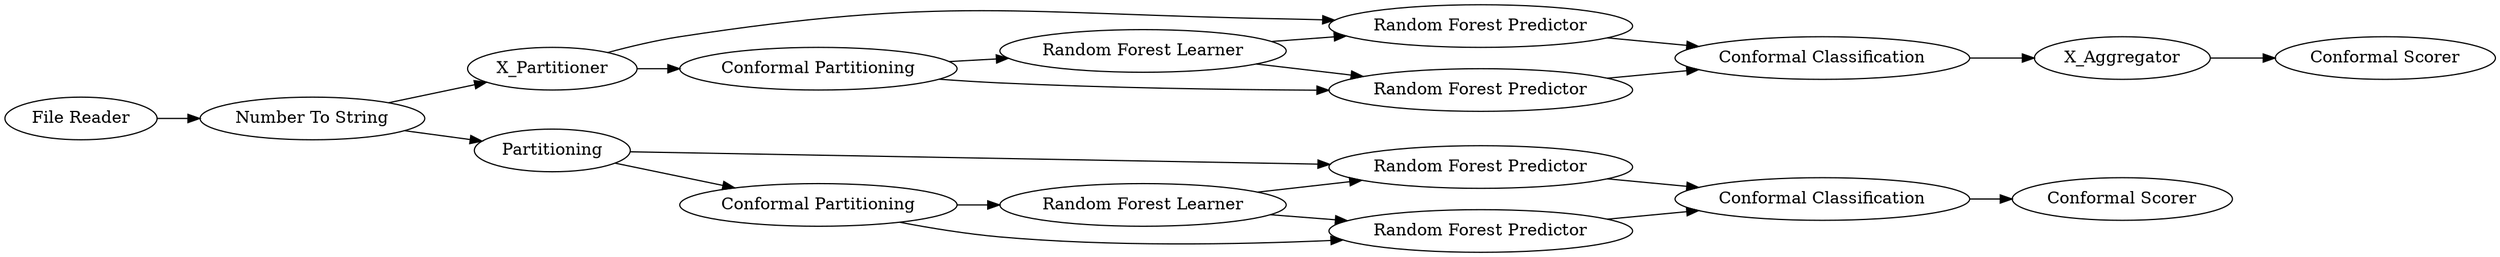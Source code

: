 digraph {
	59 -> 83
	34 -> 59
	60 -> 83
	101 -> 99
	34 -> 93
	98 -> 95
	94 -> 99
	99 -> 96
	57 -> 34
	58 -> 59
	102 -> 101
	83 -> 69
	93 -> 60
	69 -> 87
	48 -> 57
	58 -> 60
	102 -> 98
	95 -> 101
	93 -> 58
	98 -> 94
	57 -> 102
	95 -> 94
	48 [label="File Reader"]
	94 [label="Random Forest Predictor"]
	57 [label="Number To String"]
	99 [label="Conformal Classification"]
	96 [label="Conformal Scorer"]
	102 [label=Partitioning]
	34 [label=X_Partitioner]
	87 [label="Conformal Scorer"]
	69 [label=X_Aggregator]
	98 [label="Conformal Partitioning"]
	101 [label="Random Forest Predictor"]
	58 [label="Random Forest Learner"]
	95 [label="Random Forest Learner"]
	93 [label="Conformal Partitioning"]
	83 [label="Conformal Classification"]
	60 [label="Random Forest Predictor"]
	59 [label="Random Forest Predictor"]
	rankdir=LR
}
